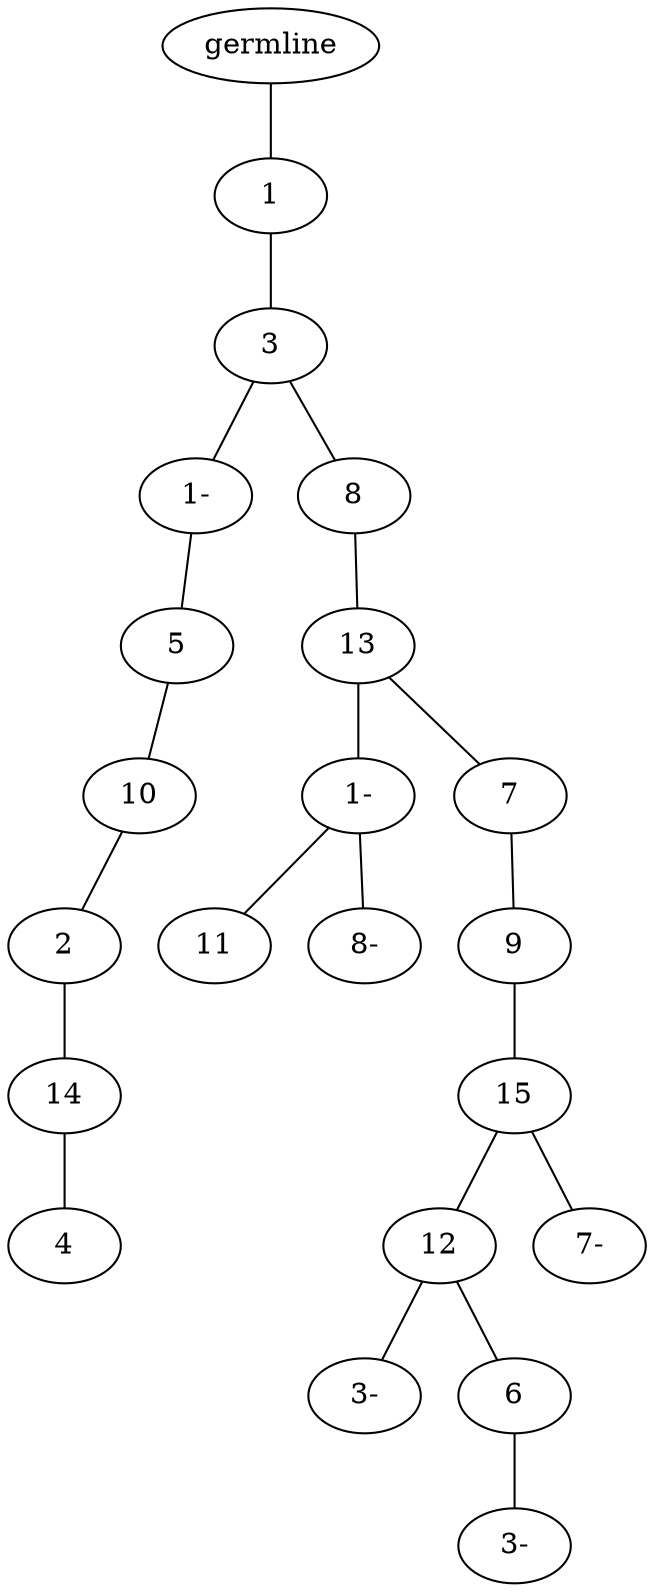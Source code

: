 graph tree {
    "140062595339888" [label="germline"];
    "140062592379488" [label="1"];
    "140062592379152" [label="3"];
    "140062592380352" [label="1-"];
    "140062592380256" [label="5"];
    "140062592380736" [label="10"];
    "140062592539520" [label="2"];
    "140062592540240" [label="14"];
    "140062592539904" [label="4"];
    "140062592380784" [label="8"];
    "140062592379872" [label="13"];
    "140062592539424" [label="1-"];
    "140062592540624" [label="11"];
    "140062592538368" [label="8-"];
    "140062592539616" [label="7"];
    "140062592539856" [label="9"];
    "140062592540096" [label="15"];
    "140062592537168" [label="12"];
    "140062592537072" [label="3-"];
    "140062592379728" [label="6"];
    "140062592380496" [label="3-"];
    "140062592537552" [label="7-"];
    "140062595339888" -- "140062592379488";
    "140062592379488" -- "140062592379152";
    "140062592379152" -- "140062592380352";
    "140062592379152" -- "140062592380784";
    "140062592380352" -- "140062592380256";
    "140062592380256" -- "140062592380736";
    "140062592380736" -- "140062592539520";
    "140062592539520" -- "140062592540240";
    "140062592540240" -- "140062592539904";
    "140062592380784" -- "140062592379872";
    "140062592379872" -- "140062592539424";
    "140062592379872" -- "140062592539616";
    "140062592539424" -- "140062592540624";
    "140062592539424" -- "140062592538368";
    "140062592539616" -- "140062592539856";
    "140062592539856" -- "140062592540096";
    "140062592540096" -- "140062592537168";
    "140062592540096" -- "140062592537552";
    "140062592537168" -- "140062592537072";
    "140062592537168" -- "140062592379728";
    "140062592379728" -- "140062592380496";
}
